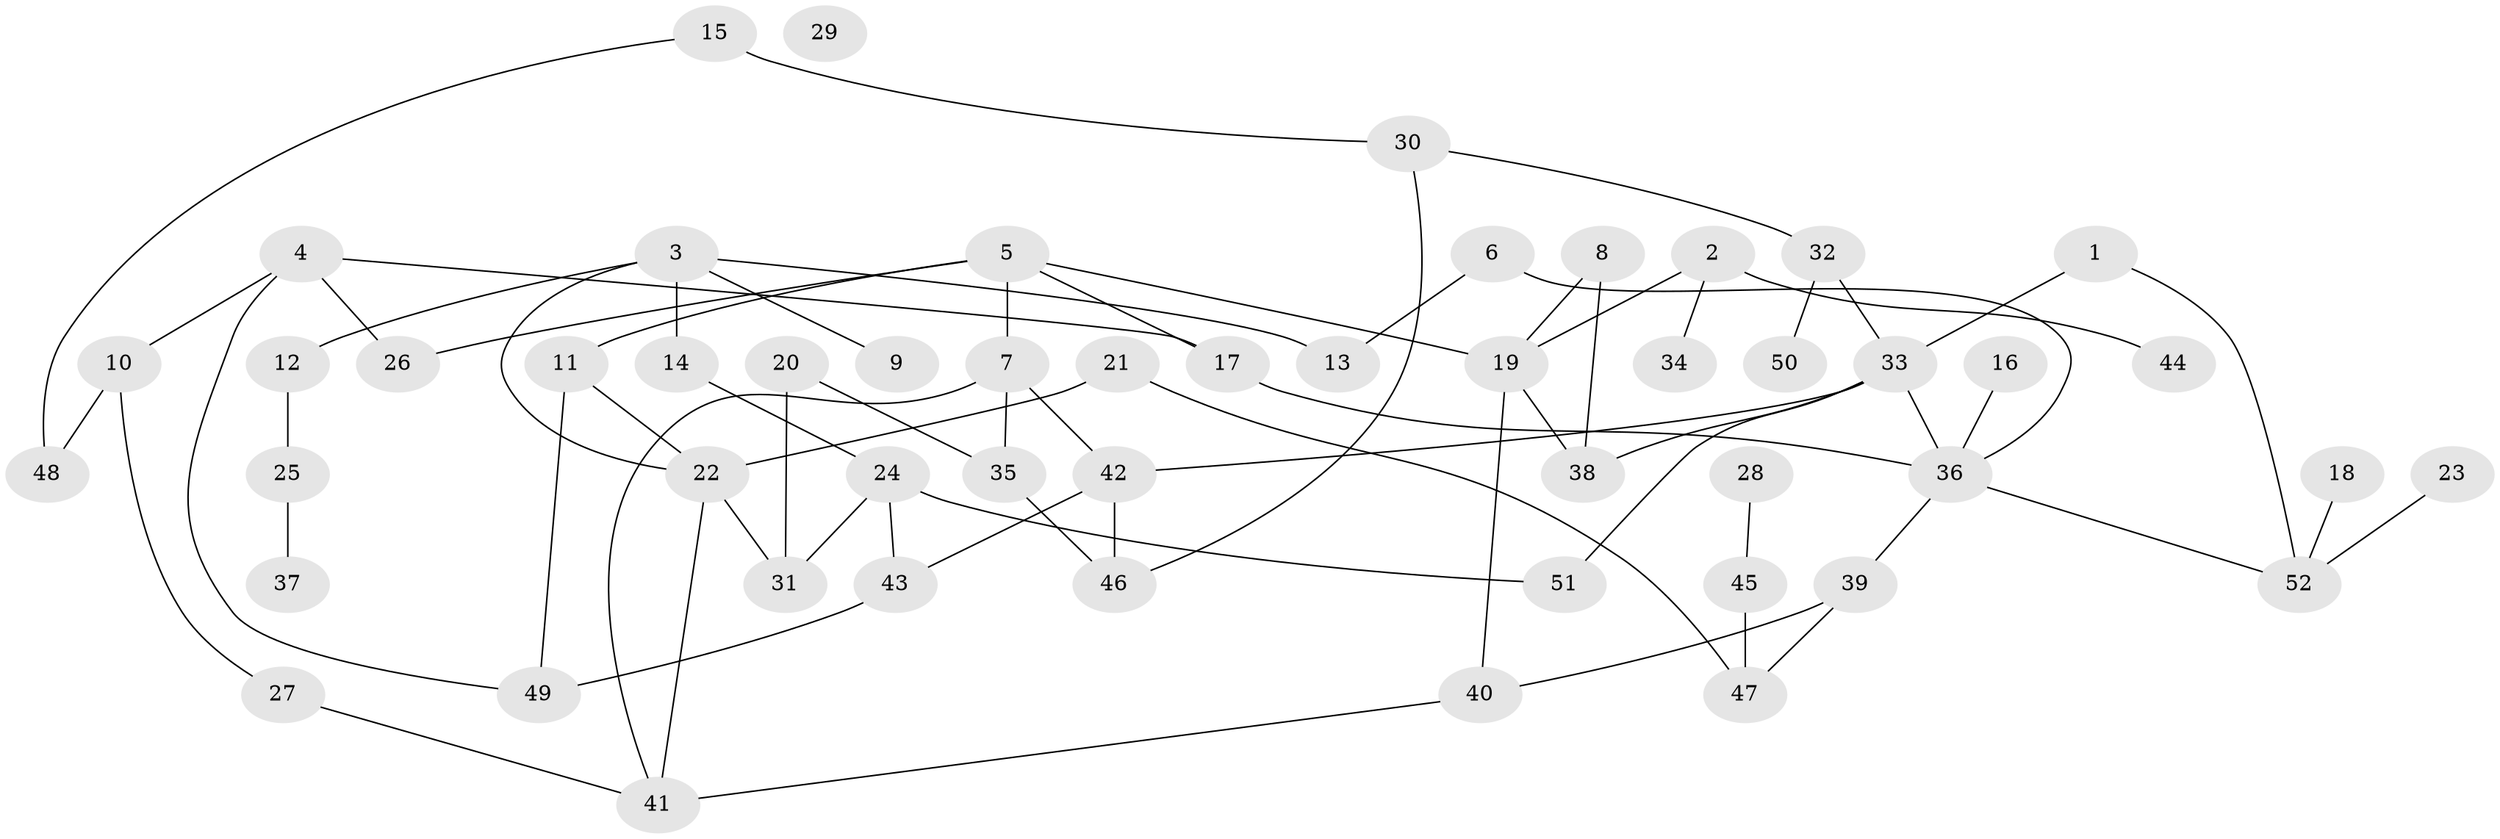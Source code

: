 // Generated by graph-tools (version 1.1) at 2025/39/03/09/25 04:39:43]
// undirected, 52 vertices, 70 edges
graph export_dot {
graph [start="1"]
  node [color=gray90,style=filled];
  1;
  2;
  3;
  4;
  5;
  6;
  7;
  8;
  9;
  10;
  11;
  12;
  13;
  14;
  15;
  16;
  17;
  18;
  19;
  20;
  21;
  22;
  23;
  24;
  25;
  26;
  27;
  28;
  29;
  30;
  31;
  32;
  33;
  34;
  35;
  36;
  37;
  38;
  39;
  40;
  41;
  42;
  43;
  44;
  45;
  46;
  47;
  48;
  49;
  50;
  51;
  52;
  1 -- 33;
  1 -- 52;
  2 -- 19;
  2 -- 34;
  2 -- 44;
  3 -- 9;
  3 -- 12;
  3 -- 13;
  3 -- 14;
  3 -- 22;
  4 -- 10;
  4 -- 17;
  4 -- 26;
  4 -- 49;
  5 -- 7;
  5 -- 11;
  5 -- 17;
  5 -- 19;
  5 -- 26;
  6 -- 13;
  6 -- 36;
  7 -- 35;
  7 -- 41;
  7 -- 42;
  8 -- 19;
  8 -- 38;
  10 -- 27;
  10 -- 48;
  11 -- 22;
  11 -- 49;
  12 -- 25;
  14 -- 24;
  15 -- 30;
  15 -- 48;
  16 -- 36;
  17 -- 36;
  18 -- 52;
  19 -- 38;
  19 -- 40;
  20 -- 31;
  20 -- 35;
  21 -- 22;
  21 -- 47;
  22 -- 31;
  22 -- 41;
  23 -- 52;
  24 -- 31;
  24 -- 43;
  24 -- 51;
  25 -- 37;
  27 -- 41;
  28 -- 45;
  30 -- 32;
  30 -- 46;
  32 -- 33;
  32 -- 50;
  33 -- 36;
  33 -- 38;
  33 -- 42;
  33 -- 51;
  35 -- 46;
  36 -- 39;
  36 -- 52;
  39 -- 40;
  39 -- 47;
  40 -- 41;
  42 -- 43;
  42 -- 46;
  43 -- 49;
  45 -- 47;
}
